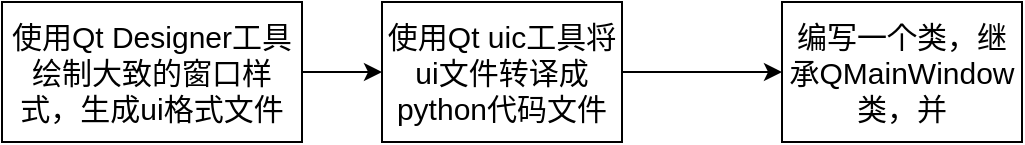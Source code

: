 <mxfile>
    <diagram id="RgBgw8HOGTTzDCPcY0KB" name="Page-1">
        <mxGraphModel dx="809" dy="357" grid="1" gridSize="10" guides="1" tooltips="1" connect="1" arrows="1" fold="1" page="1" pageScale="1" pageWidth="3300" pageHeight="4681" math="0" shadow="0">
            <root>
                <mxCell id="0"/>
                <mxCell id="1" parent="0"/>
                <mxCell id="6" value="" style="edgeStyle=orthogonalEdgeStyle;rounded=0;orthogonalLoop=1;jettySize=auto;html=1;" edge="1" parent="1" source="2" target="5">
                    <mxGeometry relative="1" as="geometry"/>
                </mxCell>
                <mxCell id="2" value="&lt;font style=&quot;font-size: 15px&quot;&gt;使用Qt Designer工具绘制大致的窗口样式，生成ui格式文件&lt;/font&gt;" style="rounded=0;whiteSpace=wrap;html=1;" vertex="1" parent="1">
                    <mxGeometry x="90" y="220" width="150" height="70" as="geometry"/>
                </mxCell>
                <mxCell id="8" value="" style="edgeStyle=orthogonalEdgeStyle;rounded=0;orthogonalLoop=1;jettySize=auto;html=1;" edge="1" parent="1" source="5" target="7">
                    <mxGeometry relative="1" as="geometry"/>
                </mxCell>
                <mxCell id="5" value="&lt;font style=&quot;font-size: 15px&quot;&gt;使用Qt uic工具将ui文件转译成python代码文件&lt;br&gt;&lt;/font&gt;" style="rounded=0;whiteSpace=wrap;html=1;" vertex="1" parent="1">
                    <mxGeometry x="280" y="220" width="120" height="70" as="geometry"/>
                </mxCell>
                <mxCell id="7" value="&lt;font style=&quot;font-size: 15px&quot;&gt;编写一个类，继承QMainWindow类，并&lt;br&gt;&lt;/font&gt;" style="rounded=0;whiteSpace=wrap;html=1;" vertex="1" parent="1">
                    <mxGeometry x="480" y="220" width="120" height="70" as="geometry"/>
                </mxCell>
            </root>
        </mxGraphModel>
    </diagram>
</mxfile>